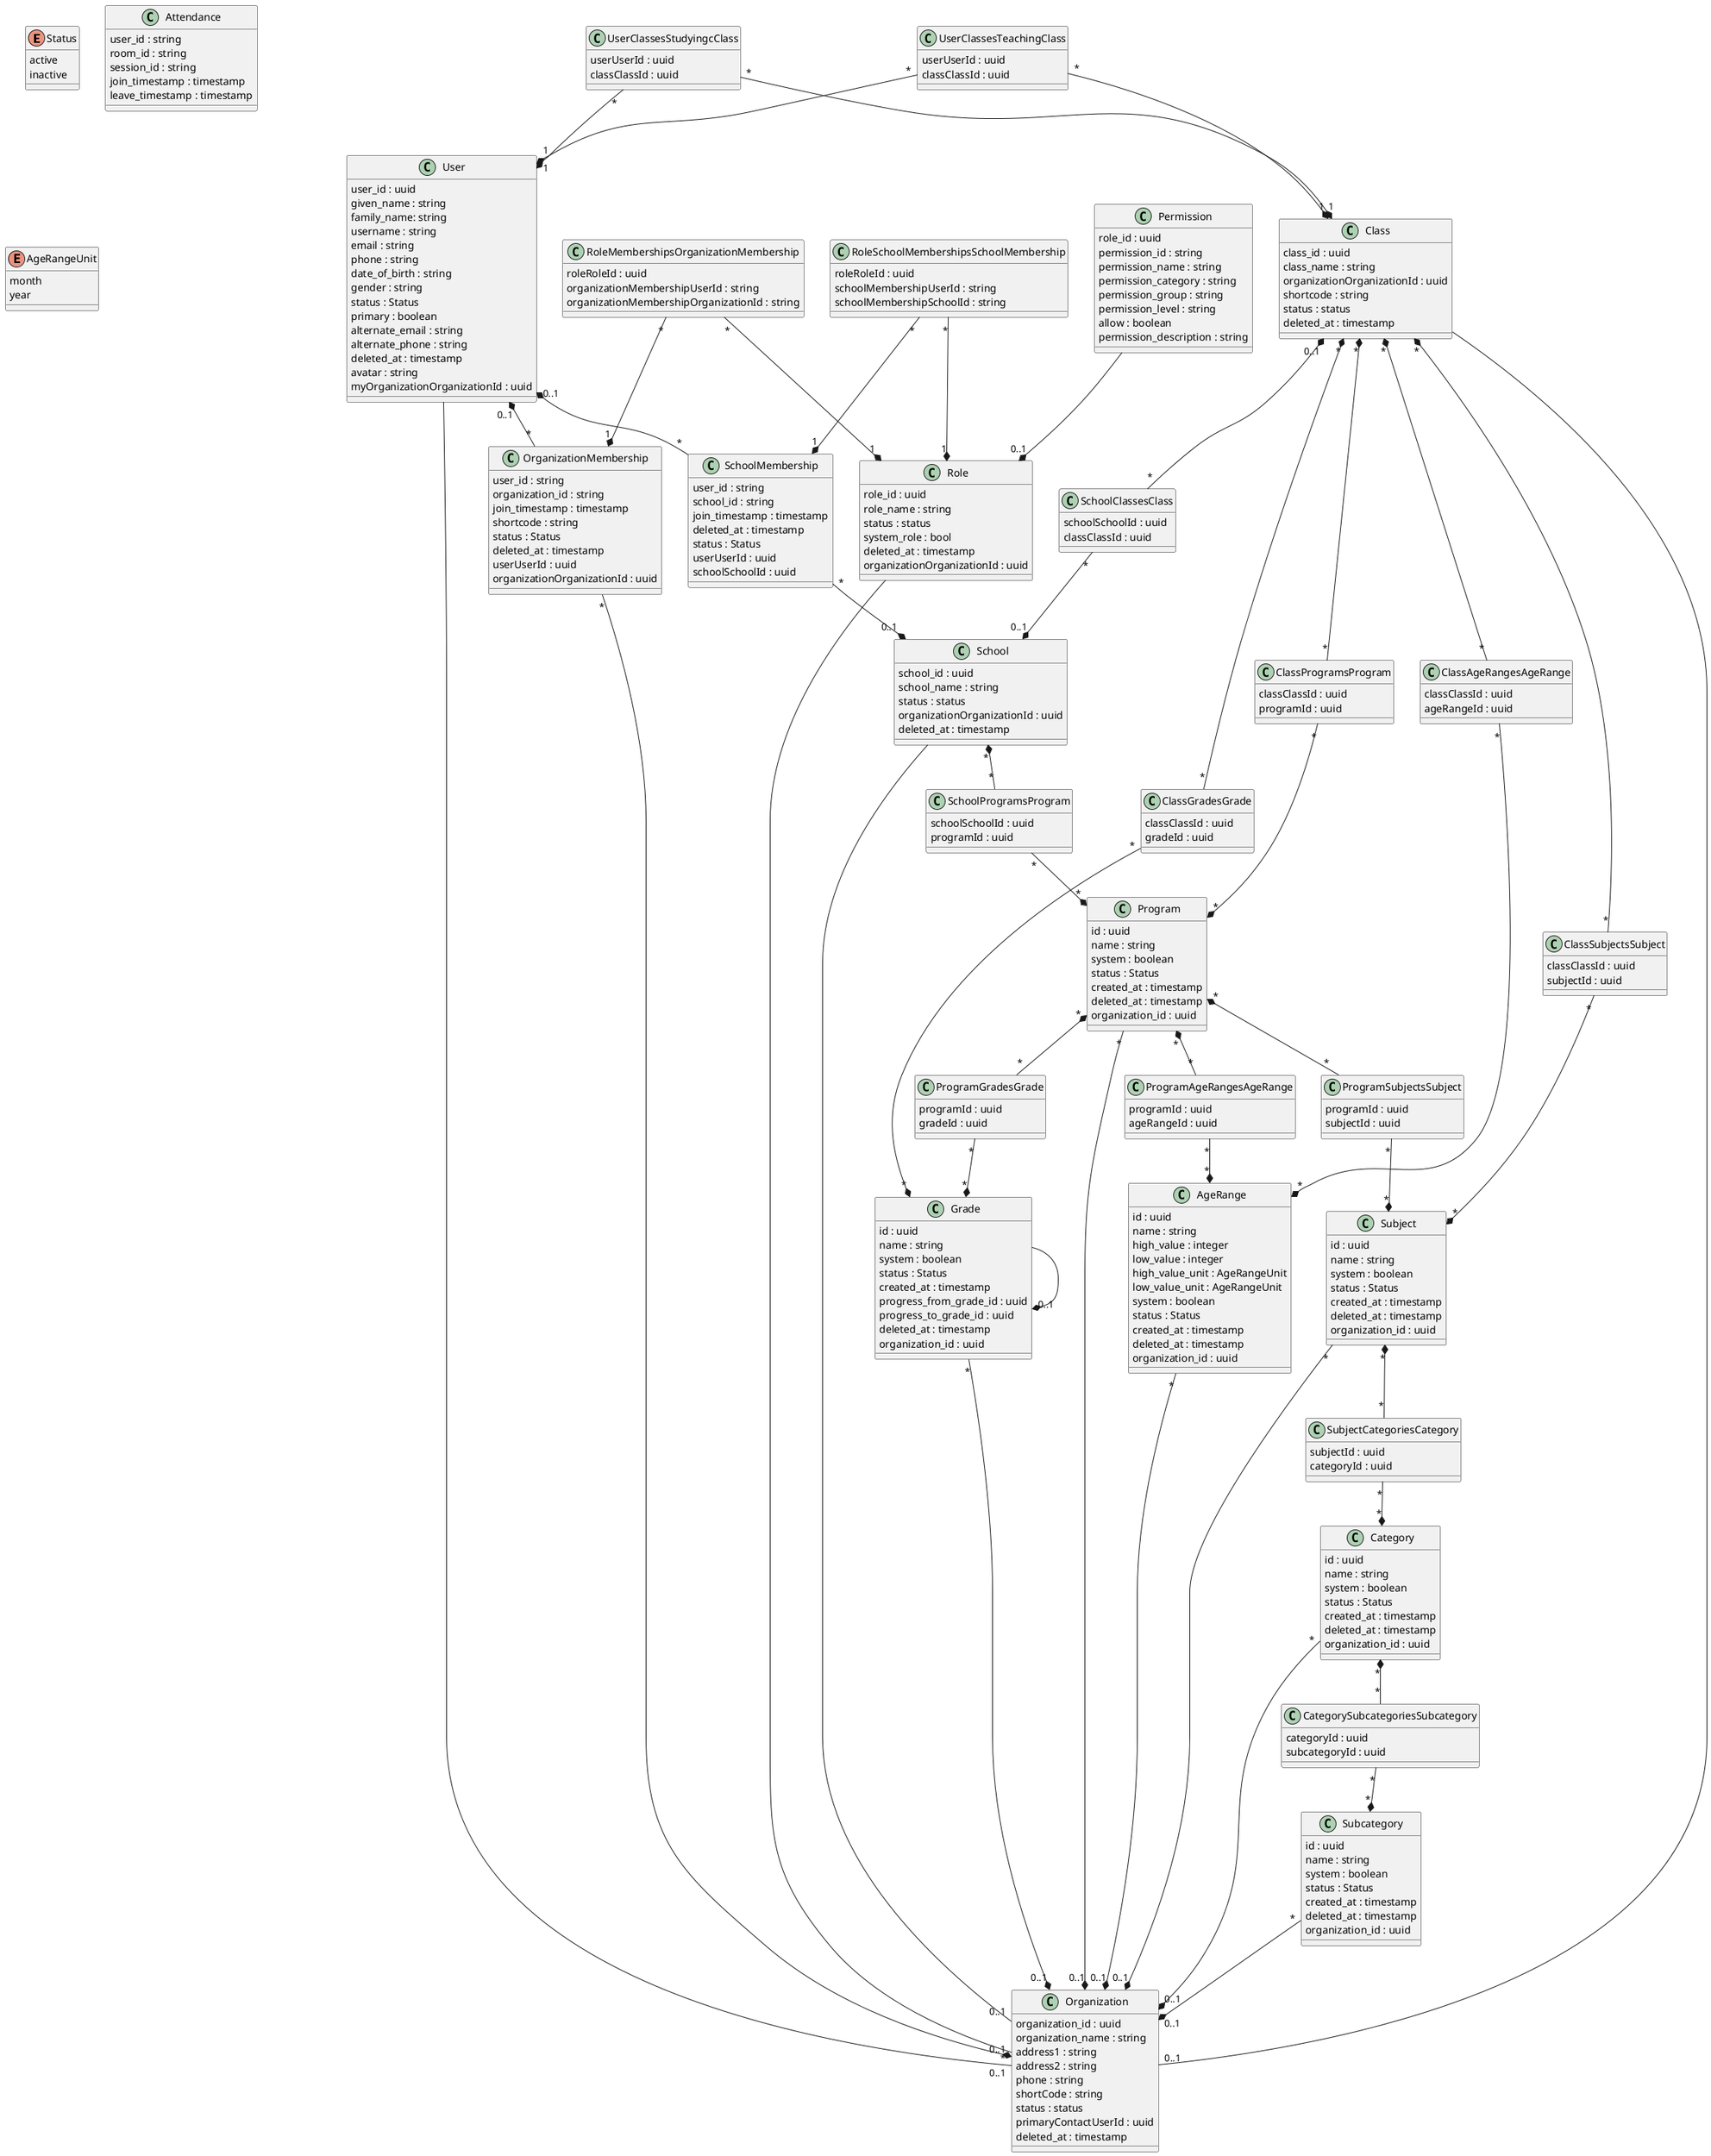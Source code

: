 @startuml
enum Status {
    active
    inactive
}

class User {
    user_id : uuid
    given_name : string
    family_name: string
    username : string
    email : string
    phone : string
    date_of_birth : string
    gender : string
    status : Status
    primary : boolean
    alternate_email : string
    alternate_phone : string
    deleted_at : timestamp
    avatar : string
    myOrganizationOrganizationId : uuid
}

class Class {
    class_id : uuid
    class_name : string
    organizationOrganizationId : uuid
    shortcode : string
    status : status
    deleted_at : timestamp
}

class ClassAgeRangesAgeRange {
    classClassId : uuid
    ageRangeId : uuid
}

class ClassGradesGrade {
    classClassId : uuid
    gradeId : uuid
}

class ClassSubjectsSubject {
    classClassId : uuid
    subjectId : uuid
}

class ClassProgramsProgram {
    classClassId : uuid
    programId : uuid
}

class Organization {
    organization_id : uuid
    organization_name : string
    address1 : string
    address2 : string
    phone : string
    shortCode : string
    status : status
    primaryContactUserId : uuid
    deleted_at : timestamp
}

class OrganizationMembership {
    user_id : string
    organization_id : string
    join_timestamp : timestamp
    shortcode : string
    status : Status
    deleted_at : timestamp
    userUserId : uuid
    organizationOrganizationId : uuid
}

class Permission {
    role_id : uuid
    permission_id : string
    permission_name : string
    permission_category : string
    permission_group : string
    permission_level : string
    allow : boolean
    permission_description : string
}

class Role {
    role_id : uuid
    role_name : string
    status : status
    system_role : bool
    deleted_at : timestamp
    organizationOrganizationId : uuid
}

class School {
    school_id : uuid
    school_name : string
    status : status
    organizationOrganizationId : uuid
    deleted_at : timestamp
}

class SchoolProgramsProgram {
    schoolSchoolId : uuid
    programId : uuid
}

class SchoolMembership {
    user_id : string
    school_id : string
    join_timestamp : timestamp
    deleted_at : timestamp
    status : Status
    userUserId : uuid
    schoolSchoolId : uuid
}

class Attendance {
    user_id : string
    room_id : string
    session_id : string
    join_timestamp : timestamp
    leave_timestamp : timestamp
}

class RoleMembershipsOrganizationMembership {
    roleRoleId : uuid
    organizationMembershipUserId : string
    organizationMembershipOrganizationId : string
}

class RoleSchoolMembershipsSchoolMembership {
    roleRoleId : uuid
    schoolMembershipUserId : string
    schoolMembershipSchoolId : string
}

class UserClassesStudyingcClass {
    userUserId : uuid
    classClassId : uuid
}

class UserClassesTeachingClass {
    userUserId : uuid
    classClassId : uuid
}

class SchoolClassesClass {
    schoolSchoolId : uuid
    classClassId : uuid
}

enum AgeRangeUnit {
    month
    year
}

class AgeRange {
    id : uuid
    name : string
    high_value : integer
    low_value : integer
    high_value_unit : AgeRangeUnit
    low_value_unit : AgeRangeUnit
    system : boolean
    status : Status
    created_at : timestamp
    deleted_at : timestamp
    organization_id : uuid
}

class Subcategory {
    id : uuid
    name : string
    system : boolean
    status : Status
    created_at : timestamp
    deleted_at : timestamp
    organization_id : uuid
}

class Grade {
    id : uuid
    name : string
    system : boolean
    status : Status
    created_at : timestamp
    progress_from_grade_id : uuid
    progress_to_grade_id : uuid
    deleted_at : timestamp
    organization_id : uuid
}

class Category {
    id : uuid
    name : string
    system : boolean
    status : Status
    created_at : timestamp
    deleted_at : timestamp
    organization_id : uuid
}

class CategorySubcategoriesSubcategory {
    categoryId : uuid
    subcategoryId : uuid
}

class Subject {
    id : uuid
    name : string
    system : boolean
    status : Status
    created_at : timestamp
    deleted_at : timestamp
    organization_id : uuid
}

class SubjectCategoriesCategory {
    subjectId : uuid
    categoryId : uuid
}

class Program {
    id : uuid
    name : string
    system : boolean
    status : Status
    created_at : timestamp
    deleted_at : timestamp
    organization_id : uuid
}

class ProgramAgeRangesAgeRange {
    programId : uuid
    ageRangeId : uuid
}

class ProgramGradesGrade {
    programId : uuid
    gradeId : uuid
}

class ProgramSubjectsSubject {
    programId : uuid
    subjectId : uuid
}

Role -- "*" Organization
User -- "0..1" Organization
AgeRange "*" --* "0..1" Organization
Subcategory "*" --* "0..1" Organization
Grade "*" --* "0..1" Organization
Grade --* "0..1" Grade
Category "*" --* "0..1" Organization
Category "*" *-- "*" CategorySubcategoriesSubcategory
CategorySubcategoriesSubcategory "*" --* "*" Subcategory
Subject "*" --* "0..1" Organization
Subject "*" *-- "*" SubjectCategoriesCategory
SubjectCategoriesCategory "*" --* "*" Category
Program "*" --* "0..1" Organization
Program "*" *-- "*" ProgramAgeRangesAgeRange
ProgramAgeRangesAgeRange "*" --* "*" AgeRange
Program "*" *-- "*" ProgramGradesGrade
ProgramGradesGrade "*" --* "*" Grade
Program "*" *-- "*" ProgramSubjectsSubject
ProgramSubjectsSubject "*" --* "*" Subject
User "0..1" *-- "*" OrganizationMembership
OrganizationMembership "*" --* "0..1" Organization
Class -- "0..1" Organization
Class "0..1" *-- "*" SchoolClassesClass
SchoolClassesClass "*" --* "0..1" School
Class "*" *-- "*" ClassAgeRangesAgeRange
ClassAgeRangesAgeRange "*" --* "*" AgeRange
Class "*" *-- "*" ClassGradesGrade
ClassGradesGrade "*" --* "*" Grade
Class "*" *-- "*" ClassSubjectsSubject
ClassSubjectsSubject "*" --* "*" Subject
Class "*" *-- "*" ClassProgramsProgram
ClassProgramsProgram "*" --* "*" Program
Permission --* "0..1" Role
School -- "0..1" Organization
School "*" *-- "*" SchoolProgramsProgram
SchoolProgramsProgram "*" --* "*" Program
User "0..1" *-- "*" SchoolMembership
SchoolMembership "*" --* "0..1" School
RoleMembershipsOrganizationMembership "*" --* "1" Role
RoleMembershipsOrganizationMembership "*" --* "1" OrganizationMembership
RoleSchoolMembershipsSchoolMembership "*" --* "1" Role
RoleSchoolMembershipsSchoolMembership "*" --* "1" SchoolMembership
UserClassesStudyingcClass "*" --* "1" User
UserClassesStudyingcClass "*" --* "1" Class
UserClassesTeachingClass "*" --* "1" User
UserClassesTeachingClass "*" --* "1" Class

@enduml

